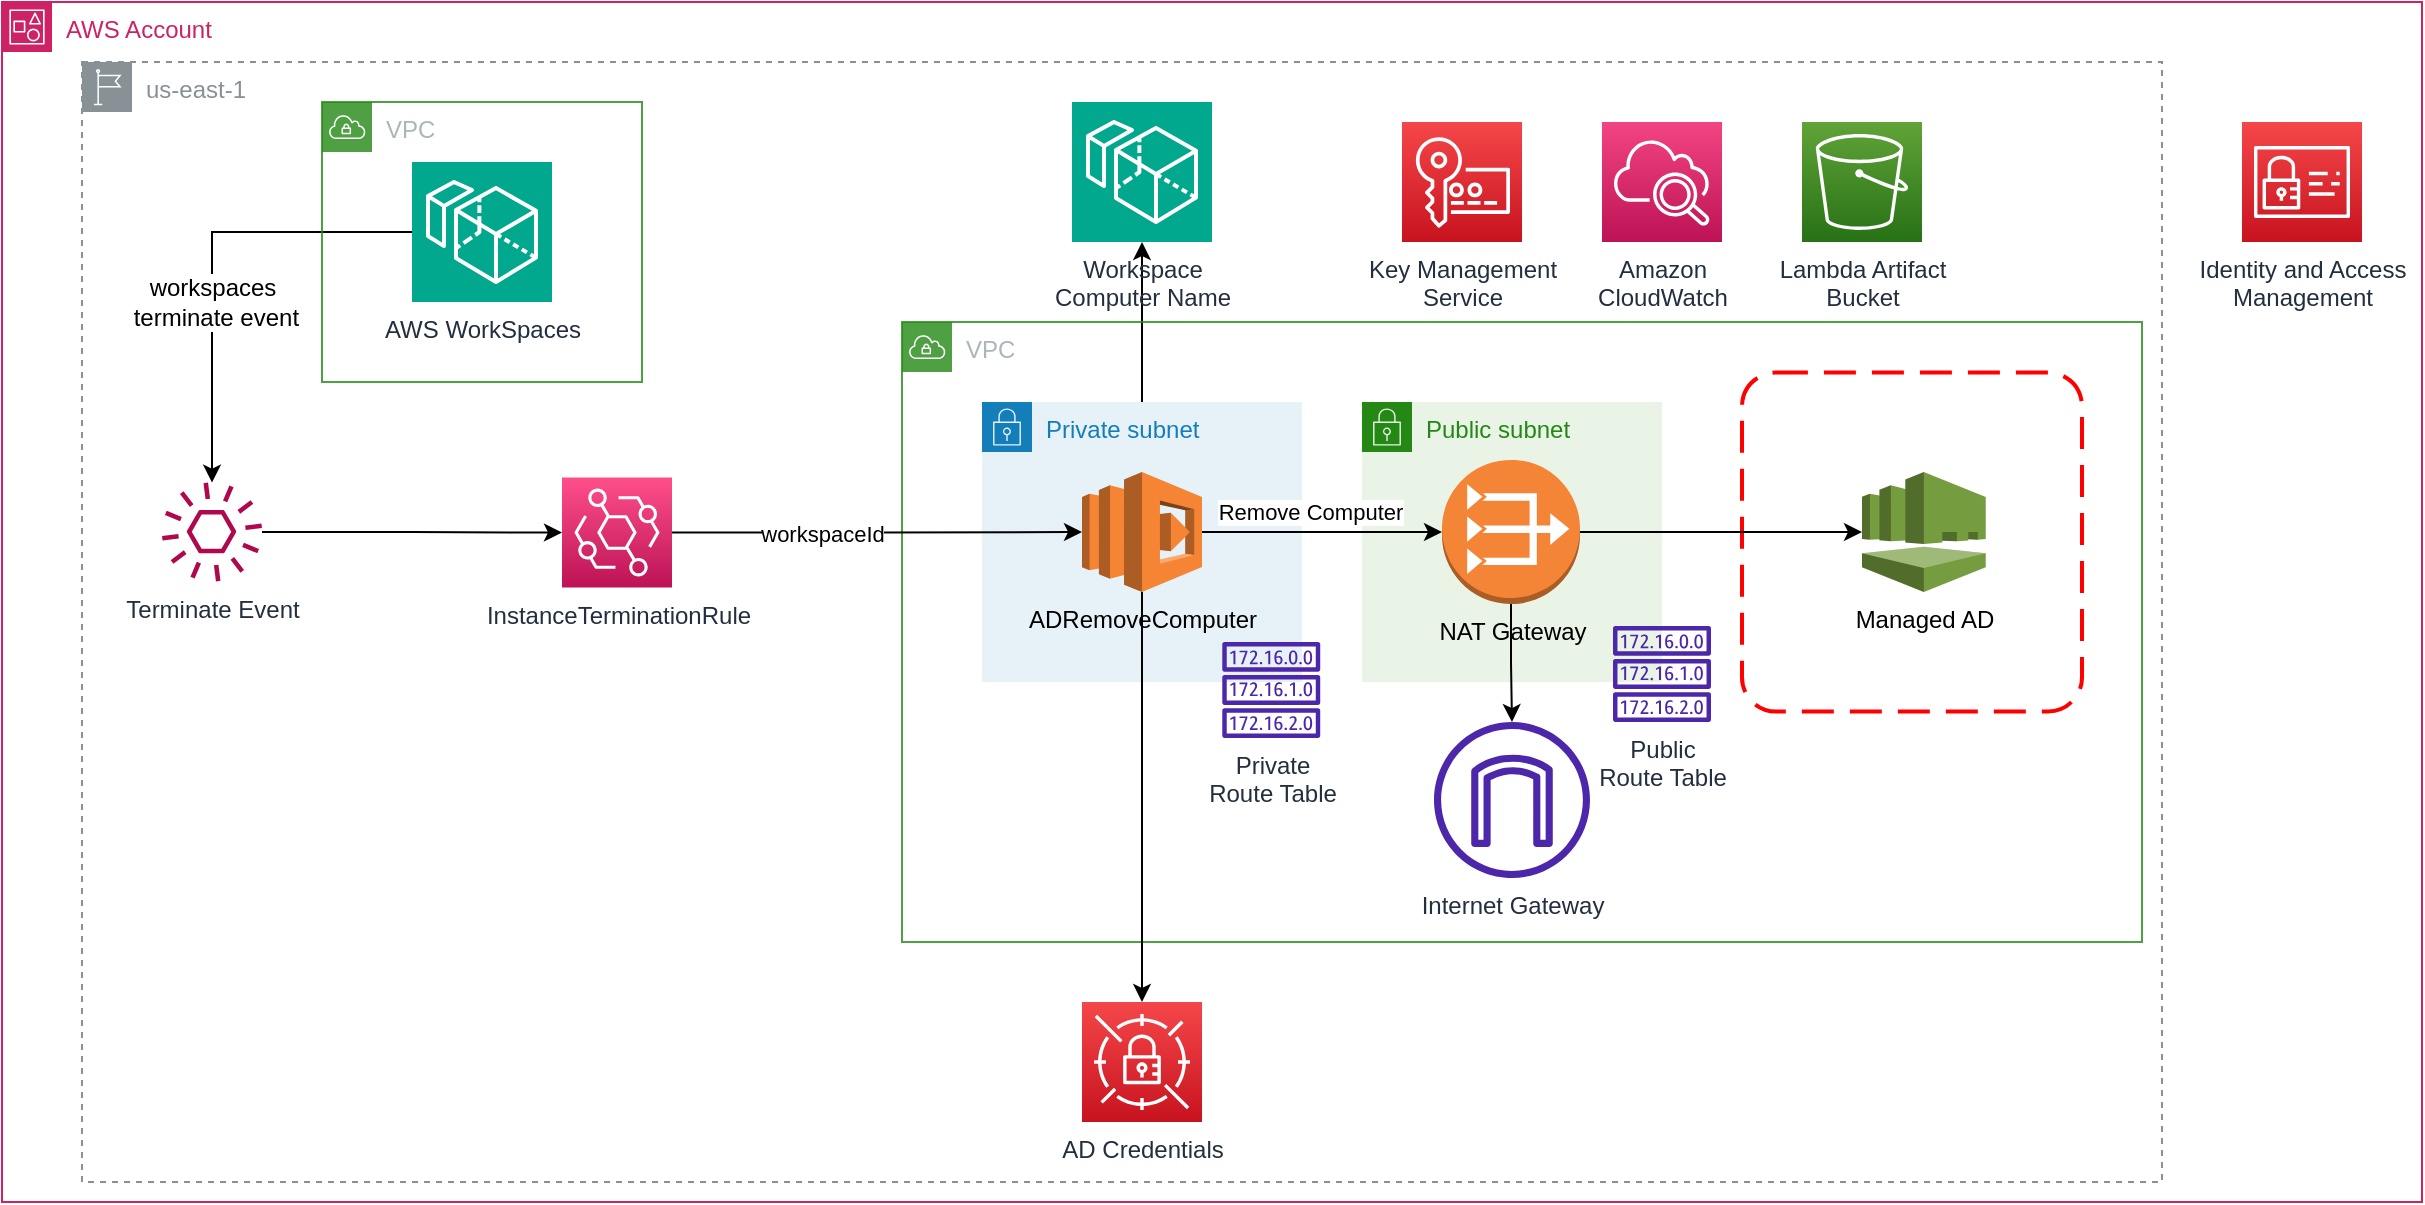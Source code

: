 <mxfile version="22.1.3" type="device">
  <diagram id="tVwhw5ysue53fL6Bu327" name="Design ADRemove Account Computer">
    <mxGraphModel dx="1235" dy="1738" grid="1" gridSize="10" guides="1" tooltips="1" connect="1" arrows="1" fold="1" page="1" pageScale="1" pageWidth="850" pageHeight="1100" math="0" shadow="0">
      <root>
        <mxCell id="0" />
        <mxCell id="1" parent="0" />
        <mxCell id="AuBCLQnb-2w3E6iwcC4Q-17" style="edgeStyle=orthogonalEdgeStyle;rounded=0;orthogonalLoop=1;jettySize=auto;html=1;entryX=0.5;entryY=1;entryDx=0;entryDy=0;entryPerimeter=0;" parent="1" source="AuBCLQnb-2w3E6iwcC4Q-6" edge="1" target="4wVRGcLcIKmIq5gL6pOX-2">
          <mxGeometry relative="1" as="geometry">
            <mxPoint x="720.059" y="-461.229" as="targetPoint" />
          </mxGeometry>
        </mxCell>
        <mxCell id="oK9KnU9zgvsyeJ7xZBO_-1" value="AWS Account" style="points=[[0,0],[0.25,0],[0.5,0],[0.75,0],[1,0],[1,0.25],[1,0.5],[1,0.75],[1,1],[0.75,1],[0.5,1],[0.25,1],[0,1],[0,0.75],[0,0.5],[0,0.25]];outlineConnect=0;gradientColor=none;html=1;whiteSpace=wrap;fontSize=12;fontStyle=0;container=1;pointerEvents=0;collapsible=0;recursiveResize=0;shape=mxgraph.aws4.group;grIcon=mxgraph.aws4.group_account;strokeColor=#CD2264;fillColor=none;verticalAlign=top;align=left;spacingLeft=30;fontColor=#CD2264;dashed=0;" parent="1" vertex="1">
          <mxGeometry x="150" y="-600" width="1210" height="600" as="geometry" />
        </mxCell>
        <mxCell id="cPfWiGYEwuANI0NL3AHa-8" value="us-east-1" style="sketch=0;outlineConnect=0;gradientColor=none;html=1;whiteSpace=wrap;fontSize=12;fontStyle=0;shape=mxgraph.aws4.group;grIcon=mxgraph.aws4.group_region;strokeColor=#879196;fillColor=none;verticalAlign=top;align=left;spacingLeft=30;fontColor=#879196;dashed=1;" parent="oK9KnU9zgvsyeJ7xZBO_-1" vertex="1">
          <mxGeometry x="40" y="30" width="1040" height="560" as="geometry" />
        </mxCell>
        <mxCell id="cPfWiGYEwuANI0NL3AHa-3" value="Private subnet" style="points=[[0,0],[0.25,0],[0.5,0],[0.75,0],[1,0],[1,0.25],[1,0.5],[1,0.75],[1,1],[0.75,1],[0.5,1],[0.25,1],[0,1],[0,0.75],[0,0.5],[0,0.25]];outlineConnect=0;gradientColor=none;html=1;whiteSpace=wrap;fontSize=12;fontStyle=0;container=1;pointerEvents=0;collapsible=0;recursiveResize=0;shape=mxgraph.aws4.group;grIcon=mxgraph.aws4.group_security_group;grStroke=0;strokeColor=#147EBA;fillColor=#E6F2F8;verticalAlign=top;align=left;spacingLeft=30;fontColor=#147EBA;dashed=0;" parent="oK9KnU9zgvsyeJ7xZBO_-1" vertex="1">
          <mxGeometry x="490" y="200" width="160" height="140" as="geometry" />
        </mxCell>
        <mxCell id="ZA9tGzA6PP7hEsJ_wA2e-1" value="Lambda Artifact &lt;br&gt;Bucket" style="sketch=0;points=[[0,0,0],[0.25,0,0],[0.5,0,0],[0.75,0,0],[1,0,0],[0,1,0],[0.25,1,0],[0.5,1,0],[0.75,1,0],[1,1,0],[0,0.25,0],[0,0.5,0],[0,0.75,0],[1,0.25,0],[1,0.5,0],[1,0.75,0]];outlineConnect=0;fontColor=#232F3E;gradientColor=#60A337;gradientDirection=north;fillColor=#277116;strokeColor=#ffffff;dashed=0;verticalLabelPosition=bottom;verticalAlign=top;align=center;html=1;fontSize=12;fontStyle=0;aspect=fixed;shape=mxgraph.aws4.resourceIcon;resIcon=mxgraph.aws4.s3;" parent="oK9KnU9zgvsyeJ7xZBO_-1" vertex="1">
          <mxGeometry x="900" y="60" width="60" height="60" as="geometry" />
        </mxCell>
        <mxCell id="ZA9tGzA6PP7hEsJ_wA2e-4" value="Amazon &lt;br&gt;CloudWatch" style="sketch=0;points=[[0,0,0],[0.25,0,0],[0.5,0,0],[0.75,0,0],[1,0,0],[0,1,0],[0.25,1,0],[0.5,1,0],[0.75,1,0],[1,1,0],[0,0.25,0],[0,0.5,0],[0,0.75,0],[1,0.25,0],[1,0.5,0],[1,0.75,0]];points=[[0,0,0],[0.25,0,0],[0.5,0,0],[0.75,0,0],[1,0,0],[0,1,0],[0.25,1,0],[0.5,1,0],[0.75,1,0],[1,1,0],[0,0.25,0],[0,0.5,0],[0,0.75,0],[1,0.25,0],[1,0.5,0],[1,0.75,0]];outlineConnect=0;fontColor=#232F3E;gradientColor=#F34482;gradientDirection=north;fillColor=#BC1356;strokeColor=#ffffff;dashed=0;verticalLabelPosition=bottom;verticalAlign=top;align=center;html=1;fontSize=12;fontStyle=0;aspect=fixed;shape=mxgraph.aws4.resourceIcon;resIcon=mxgraph.aws4.cloudwatch_2;" parent="oK9KnU9zgvsyeJ7xZBO_-1" vertex="1">
          <mxGeometry x="800" y="60" width="60" height="60" as="geometry" />
        </mxCell>
        <mxCell id="ZA9tGzA6PP7hEsJ_wA2e-5" value="Identity and Access&lt;br&gt;Management" style="sketch=0;points=[[0,0,0],[0.25,0,0],[0.5,0,0],[0.75,0,0],[1,0,0],[0,1,0],[0.25,1,0],[0.5,1,0],[0.75,1,0],[1,1,0],[0,0.25,0],[0,0.5,0],[0,0.75,0],[1,0.25,0],[1,0.5,0],[1,0.75,0]];outlineConnect=0;fontColor=#232F3E;gradientColor=#F54749;gradientDirection=north;fillColor=#C7131F;strokeColor=#ffffff;dashed=0;verticalLabelPosition=bottom;verticalAlign=top;align=center;html=1;fontSize=12;fontStyle=0;aspect=fixed;shape=mxgraph.aws4.resourceIcon;resIcon=mxgraph.aws4.identity_and_access_management;" parent="oK9KnU9zgvsyeJ7xZBO_-1" vertex="1">
          <mxGeometry x="1120" y="60" width="60" height="60" as="geometry" />
        </mxCell>
        <mxCell id="ZA9tGzA6PP7hEsJ_wA2e-6" value="Key Management&lt;br&gt;Service" style="sketch=0;points=[[0,0,0],[0.25,0,0],[0.5,0,0],[0.75,0,0],[1,0,0],[0,1,0],[0.25,1,0],[0.5,1,0],[0.75,1,0],[1,1,0],[0,0.25,0],[0,0.5,0],[0,0.75,0],[1,0.25,0],[1,0.5,0],[1,0.75,0]];outlineConnect=0;fontColor=#232F3E;gradientColor=#F54749;gradientDirection=north;fillColor=#C7131F;strokeColor=#ffffff;dashed=0;verticalLabelPosition=bottom;verticalAlign=top;align=center;html=1;fontSize=12;fontStyle=0;aspect=fixed;shape=mxgraph.aws4.resourceIcon;resIcon=mxgraph.aws4.key_management_service;" parent="oK9KnU9zgvsyeJ7xZBO_-1" vertex="1">
          <mxGeometry x="700" y="60" width="60" height="60" as="geometry" />
        </mxCell>
        <mxCell id="AuBCLQnb-2w3E6iwcC4Q-24" value="" style="rounded=1;arcSize=10;dashed=1;strokeColor=#ff0000;fillColor=none;gradientColor=none;dashPattern=8 4;strokeWidth=2;" parent="oK9KnU9zgvsyeJ7xZBO_-1" vertex="1">
          <mxGeometry x="870" y="185.25" width="170" height="169.5" as="geometry" />
        </mxCell>
        <mxCell id="AuBCLQnb-2w3E6iwcC4Q-23" value="Managed AD" style="outlineConnect=0;dashed=0;verticalLabelPosition=bottom;verticalAlign=top;align=center;html=1;shape=mxgraph.aws3.directory_service;fillColor=#759C3E;gradientColor=none;fontSize=12;" parent="oK9KnU9zgvsyeJ7xZBO_-1" vertex="1">
          <mxGeometry x="930" y="235" width="61.87" height="60" as="geometry" />
        </mxCell>
        <mxCell id="il_ZNC18QWdED-G7FHk6-2" value="Public subnet" style="points=[[0,0],[0.25,0],[0.5,0],[0.75,0],[1,0],[1,0.25],[1,0.5],[1,0.75],[1,1],[0.75,1],[0.5,1],[0.25,1],[0,1],[0,0.75],[0,0.5],[0,0.25]];outlineConnect=0;gradientColor=none;html=1;whiteSpace=wrap;fontSize=12;fontStyle=0;container=1;pointerEvents=0;collapsible=0;recursiveResize=0;shape=mxgraph.aws4.group;grIcon=mxgraph.aws4.group_security_group;grStroke=0;strokeColor=#248814;fillColor=#E9F3E6;verticalAlign=top;align=left;spacingLeft=30;fontColor=#248814;dashed=0;" parent="oK9KnU9zgvsyeJ7xZBO_-1" vertex="1">
          <mxGeometry x="680" y="200" width="150" height="140" as="geometry" />
        </mxCell>
        <mxCell id="il_ZNC18QWdED-G7FHk6-3" value="NAT Gateway" style="outlineConnect=0;dashed=0;verticalLabelPosition=bottom;verticalAlign=top;align=center;html=1;shape=mxgraph.aws3.vpc_nat_gateway;fillColor=#F58536;gradientColor=none;" parent="il_ZNC18QWdED-G7FHk6-2" vertex="1">
          <mxGeometry x="40" y="29" width="69" height="72" as="geometry" />
        </mxCell>
        <mxCell id="dDT19QIDYoVKKjMxZ3qm-8" style="edgeStyle=orthogonalEdgeStyle;rounded=0;orthogonalLoop=1;jettySize=auto;html=1;entryX=0;entryY=0.5;entryDx=0;entryDy=0;entryPerimeter=0;" parent="oK9KnU9zgvsyeJ7xZBO_-1" source="il_ZNC18QWdED-G7FHk6-3" target="AuBCLQnb-2w3E6iwcC4Q-23" edge="1">
          <mxGeometry relative="1" as="geometry" />
        </mxCell>
        <mxCell id="dDT19QIDYoVKKjMxZ3qm-5" value="AD Credentials" style="sketch=0;points=[[0,0,0],[0.25,0,0],[0.5,0,0],[0.75,0,0],[1,0,0],[0,1,0],[0.25,1,0],[0.5,1,0],[0.75,1,0],[1,1,0],[0,0.25,0],[0,0.5,0],[0,0.75,0],[1,0.25,0],[1,0.5,0],[1,0.75,0]];outlineConnect=0;fontColor=#232F3E;gradientColor=#F54749;gradientDirection=north;fillColor=#C7131F;strokeColor=#ffffff;dashed=0;verticalLabelPosition=bottom;verticalAlign=top;align=center;html=1;fontSize=12;fontStyle=0;aspect=fixed;shape=mxgraph.aws4.resourceIcon;resIcon=mxgraph.aws4.secrets_manager;" parent="oK9KnU9zgvsyeJ7xZBO_-1" vertex="1">
          <mxGeometry x="540" y="500" width="60" height="60" as="geometry" />
        </mxCell>
        <mxCell id="il_ZNC18QWdED-G7FHk6-8" value="Internet Gateway" style="sketch=0;outlineConnect=0;fontColor=#232F3E;gradientColor=none;fillColor=#4D27AA;strokeColor=none;dashed=0;verticalLabelPosition=bottom;verticalAlign=top;align=center;html=1;fontSize=12;fontStyle=0;aspect=fixed;pointerEvents=1;shape=mxgraph.aws4.internet_gateway;" parent="oK9KnU9zgvsyeJ7xZBO_-1" vertex="1">
          <mxGeometry x="716" y="360" width="78" height="78" as="geometry" />
        </mxCell>
        <mxCell id="il_ZNC18QWdED-G7FHk6-9" style="edgeStyle=orthogonalEdgeStyle;rounded=0;orthogonalLoop=1;jettySize=auto;html=1;" parent="oK9KnU9zgvsyeJ7xZBO_-1" source="il_ZNC18QWdED-G7FHk6-3" target="il_ZNC18QWdED-G7FHk6-8" edge="1">
          <mxGeometry relative="1" as="geometry" />
        </mxCell>
        <mxCell id="il_ZNC18QWdED-G7FHk6-10" value="&lt;div&gt;Private&lt;/div&gt;&lt;div&gt;Route Table&lt;br&gt;&lt;/div&gt;" style="sketch=0;outlineConnect=0;fontColor=#232F3E;gradientColor=none;fillColor=#4D27AA;strokeColor=none;dashed=0;verticalLabelPosition=bottom;verticalAlign=top;align=center;html=1;fontSize=12;fontStyle=0;aspect=fixed;pointerEvents=1;shape=mxgraph.aws4.route_table;" parent="oK9KnU9zgvsyeJ7xZBO_-1" vertex="1">
          <mxGeometry x="610" y="320" width="49.26" height="48" as="geometry" />
        </mxCell>
        <mxCell id="il_ZNC18QWdED-G7FHk6-11" value="&lt;div&gt;Public&lt;/div&gt;&lt;div&gt;Route Table&lt;br&gt;&lt;/div&gt;" style="sketch=0;outlineConnect=0;fontColor=#232F3E;gradientColor=none;fillColor=#4D27AA;strokeColor=none;dashed=0;verticalLabelPosition=bottom;verticalAlign=top;align=center;html=1;fontSize=12;fontStyle=0;aspect=fixed;pointerEvents=1;shape=mxgraph.aws4.route_table;" parent="oK9KnU9zgvsyeJ7xZBO_-1" vertex="1">
          <mxGeometry x="805.37" y="312" width="49.26" height="48" as="geometry" />
        </mxCell>
        <mxCell id="4wVRGcLcIKmIq5gL6pOX-1" value="AWS WorkSpaces" style="sketch=0;points=[[0,0,0],[0.25,0,0],[0.5,0,0],[0.75,0,0],[1,0,0],[0,1,0],[0.25,1,0],[0.5,1,0],[0.75,1,0],[1,1,0],[0,0.25,0],[0,0.5,0],[0,0.75,0],[1,0.25,0],[1,0.5,0],[1,0.75,0]];outlineConnect=0;fontColor=#232F3E;fillColor=#01A88D;strokeColor=#ffffff;dashed=0;verticalLabelPosition=bottom;verticalAlign=top;align=center;html=1;fontSize=12;fontStyle=0;aspect=fixed;shape=mxgraph.aws4.resourceIcon;resIcon=mxgraph.aws4.workspaces;" vertex="1" parent="oK9KnU9zgvsyeJ7xZBO_-1">
          <mxGeometry x="205" y="80" width="70" height="70" as="geometry" />
        </mxCell>
        <mxCell id="4wVRGcLcIKmIq5gL6pOX-2" value="Workspace&lt;br style=&quot;border-color: var(--border-color);&quot;&gt;Computer Name" style="sketch=0;points=[[0,0,0],[0.25,0,0],[0.5,0,0],[0.75,0,0],[1,0,0],[0,1,0],[0.25,1,0],[0.5,1,0],[0.75,1,0],[1,1,0],[0,0.25,0],[0,0.5,0],[0,0.75,0],[1,0.25,0],[1,0.5,0],[1,0.75,0]];outlineConnect=0;fontColor=#232F3E;fillColor=#01A88D;strokeColor=#ffffff;dashed=0;verticalLabelPosition=bottom;verticalAlign=top;align=center;html=1;fontSize=12;fontStyle=0;aspect=fixed;shape=mxgraph.aws4.resourceIcon;resIcon=mxgraph.aws4.workspaces;" vertex="1" parent="oK9KnU9zgvsyeJ7xZBO_-1">
          <mxGeometry x="535" y="50" width="70" height="70" as="geometry" />
        </mxCell>
        <mxCell id="fKNZNQXaBaERY7D5Q5wU-19" value="VPC" style="points=[[0,0],[0.25,0],[0.5,0],[0.75,0],[1,0],[1,0.25],[1,0.5],[1,0.75],[1,1],[0.75,1],[0.5,1],[0.25,1],[0,1],[0,0.75],[0,0.5],[0,0.25]];outlineConnect=0;gradientColor=none;html=1;whiteSpace=wrap;fontSize=12;fontStyle=0;container=1;pointerEvents=0;collapsible=0;recursiveResize=0;shape=mxgraph.aws4.group;grIcon=mxgraph.aws4.group_vpc;strokeColor=#248814;fillColor=none;verticalAlign=top;align=left;spacingLeft=30;fontColor=#AAB7B8;dashed=0;opacity=80;" parent="1" vertex="1">
          <mxGeometry x="600" y="-440" width="620" height="310" as="geometry" />
        </mxCell>
        <mxCell id="ZArKIgMxJLJJzl4LSv2I-2" value="InstanceTerminationRule" style="sketch=0;points=[[0,0,0],[0.25,0,0],[0.5,0,0],[0.75,0,0],[1,0,0],[0,1,0],[0.25,1,0],[0.5,1,0],[0.75,1,0],[1,1,0],[0,0.25,0],[0,0.5,0],[0,0.75,0],[1,0.25,0],[1,0.5,0],[1,0.75,0]];outlineConnect=0;fontColor=#232F3E;gradientColor=#FF4F8B;gradientDirection=north;fillColor=#BC1356;strokeColor=#ffffff;dashed=0;verticalLabelPosition=bottom;verticalAlign=top;align=center;html=1;fontSize=12;fontStyle=0;aspect=fixed;shape=mxgraph.aws4.resourceIcon;resIcon=mxgraph.aws4.eventbridge;" parent="1" vertex="1">
          <mxGeometry x="430" y="-362.25" width="55" height="55" as="geometry" />
        </mxCell>
        <mxCell id="ZArKIgMxJLJJzl4LSv2I-3" style="edgeStyle=orthogonalEdgeStyle;rounded=0;orthogonalLoop=1;jettySize=auto;html=1;fontSize=12;" parent="1" source="ZArKIgMxJLJJzl4LSv2I-4" target="ZArKIgMxJLJJzl4LSv2I-2" edge="1">
          <mxGeometry relative="1" as="geometry" />
        </mxCell>
        <mxCell id="ZArKIgMxJLJJzl4LSv2I-4" value="Terminate Event" style="sketch=0;outlineConnect=0;fontColor=#232F3E;gradientColor=none;fillColor=#B0084D;strokeColor=none;dashed=0;verticalLabelPosition=bottom;verticalAlign=top;align=center;html=1;fontSize=12;fontStyle=0;aspect=fixed;pointerEvents=1;shape=mxgraph.aws4.event;" parent="1" vertex="1">
          <mxGeometry x="230" y="-360" width="50" height="50" as="geometry" />
        </mxCell>
        <mxCell id="ZArKIgMxJLJJzl4LSv2I-5" value="workspaces&lt;br&gt;&amp;nbsp;terminate event" style="edgeStyle=orthogonalEdgeStyle;rounded=0;orthogonalLoop=1;jettySize=auto;html=1;fontSize=12;exitX=0;exitY=0.5;exitDx=0;exitDy=0;exitPerimeter=0;" parent="1" source="4wVRGcLcIKmIq5gL6pOX-1" target="ZArKIgMxJLJJzl4LSv2I-4" edge="1">
          <mxGeometry x="0.198" relative="1" as="geometry">
            <Array as="points">
              <mxPoint x="255" y="-485" />
            </Array>
            <mxPoint as="offset" />
            <mxPoint x="350" y="-485" as="sourcePoint" />
          </mxGeometry>
        </mxCell>
        <mxCell id="dDT19QIDYoVKKjMxZ3qm-10" value="VPC" style="points=[[0,0],[0.25,0],[0.5,0],[0.75,0],[1,0],[1,0.25],[1,0.5],[1,0.75],[1,1],[0.75,1],[0.5,1],[0.25,1],[0,1],[0,0.75],[0,0.5],[0,0.25]];outlineConnect=0;gradientColor=none;html=1;whiteSpace=wrap;fontSize=12;fontStyle=0;container=1;pointerEvents=0;collapsible=0;recursiveResize=0;shape=mxgraph.aws4.group;grIcon=mxgraph.aws4.group_vpc;strokeColor=#248814;fillColor=none;verticalAlign=top;align=left;spacingLeft=30;fontColor=#AAB7B8;dashed=0;opacity=80;" parent="1" vertex="1">
          <mxGeometry x="310" y="-550" width="160" height="140" as="geometry" />
        </mxCell>
        <mxCell id="AuBCLQnb-2w3E6iwcC4Q-6" value="ADRemoveComputer" style="outlineConnect=0;dashed=0;verticalLabelPosition=bottom;verticalAlign=top;align=center;html=1;shape=mxgraph.aws3.lambda;fillColor=#F58534;gradientColor=none;fontSize=12;" parent="1" vertex="1">
          <mxGeometry x="690" y="-365" width="60" height="60" as="geometry" />
        </mxCell>
        <mxCell id="dDT19QIDYoVKKjMxZ3qm-1" style="edgeStyle=orthogonalEdgeStyle;rounded=0;orthogonalLoop=1;jettySize=auto;html=1;entryX=0;entryY=0.5;entryDx=0;entryDy=0;entryPerimeter=0;" parent="1" source="ZArKIgMxJLJJzl4LSv2I-2" target="AuBCLQnb-2w3E6iwcC4Q-6" edge="1">
          <mxGeometry relative="1" as="geometry" />
        </mxCell>
        <mxCell id="dDT19QIDYoVKKjMxZ3qm-2" value="workspaceId" style="edgeLabel;html=1;align=center;verticalAlign=middle;resizable=0;points=[];" parent="dDT19QIDYoVKKjMxZ3qm-1" vertex="1" connectable="0">
          <mxGeometry x="-0.269" relative="1" as="geometry">
            <mxPoint as="offset" />
          </mxGeometry>
        </mxCell>
        <mxCell id="dDT19QIDYoVKKjMxZ3qm-7" style="edgeStyle=orthogonalEdgeStyle;rounded=0;orthogonalLoop=1;jettySize=auto;html=1;" parent="1" source="AuBCLQnb-2w3E6iwcC4Q-6" target="dDT19QIDYoVKKjMxZ3qm-5" edge="1">
          <mxGeometry relative="1" as="geometry" />
        </mxCell>
        <mxCell id="il_ZNC18QWdED-G7FHk6-4" value="" style="edgeStyle=orthogonalEdgeStyle;rounded=0;orthogonalLoop=1;jettySize=auto;html=1;entryX=0;entryY=0.5;entryDx=0;entryDy=0;entryPerimeter=0;" parent="1" source="AuBCLQnb-2w3E6iwcC4Q-6" target="il_ZNC18QWdED-G7FHk6-3" edge="1">
          <mxGeometry relative="1" as="geometry">
            <mxPoint x="750" y="-335" as="sourcePoint" />
            <mxPoint x="1080" y="-335" as="targetPoint" />
          </mxGeometry>
        </mxCell>
        <mxCell id="il_ZNC18QWdED-G7FHk6-5" value="Remove Computer" style="edgeLabel;html=1;align=center;verticalAlign=middle;resizable=0;points=[];" parent="il_ZNC18QWdED-G7FHk6-4" vertex="1" connectable="0">
          <mxGeometry x="-0.235" y="-1" relative="1" as="geometry">
            <mxPoint x="8" y="-11" as="offset" />
          </mxGeometry>
        </mxCell>
      </root>
    </mxGraphModel>
  </diagram>
</mxfile>
